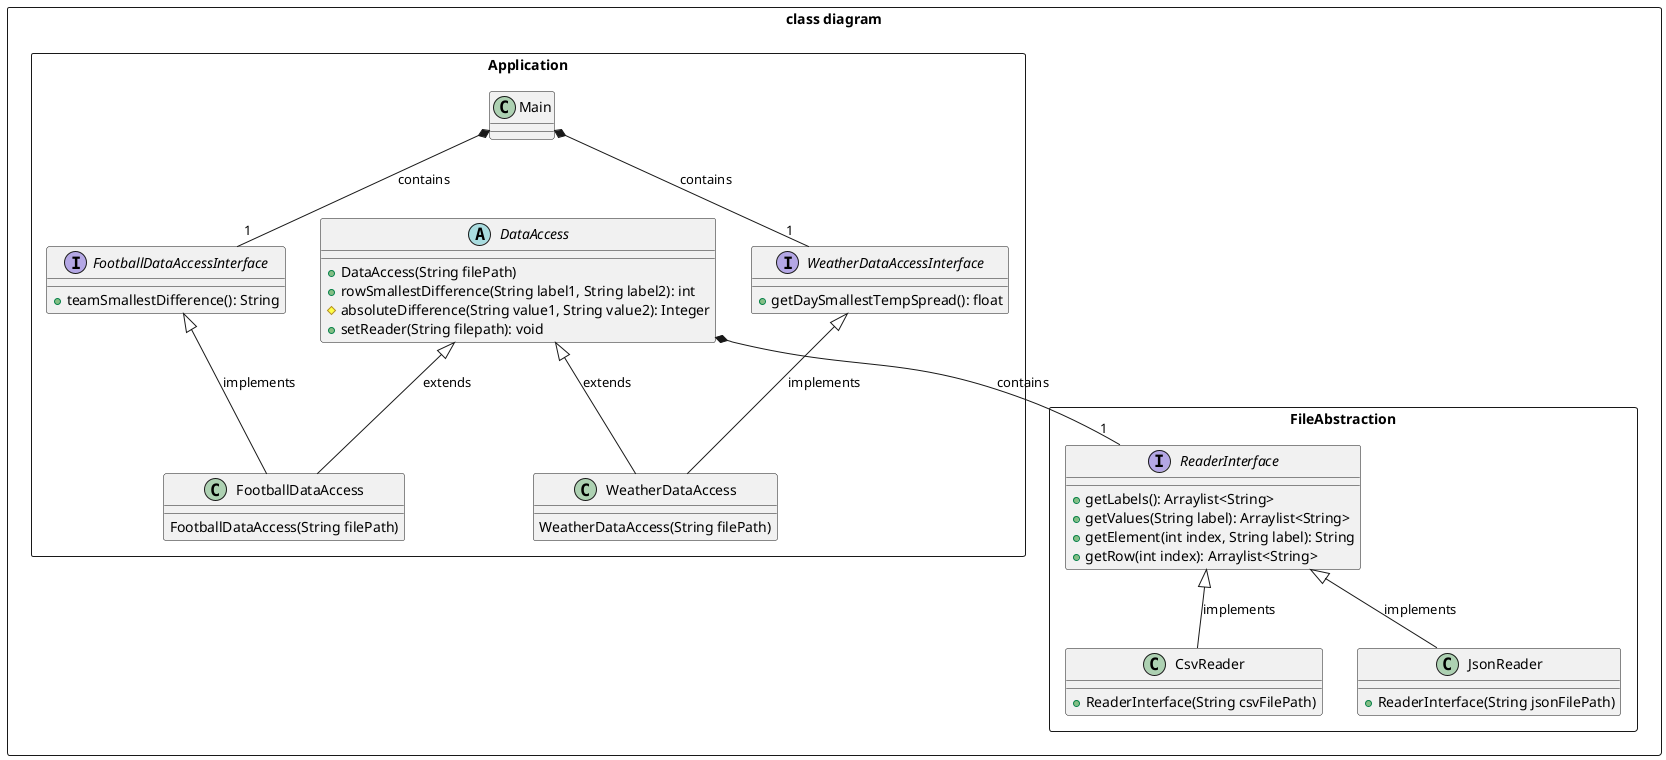 @startuml

rectangle "class diagram" { 
    rectangle Application {
        class Main 
        
        interface WeatherDataAccessInterface {
            + getDaySmallestTempSpread(): float
        }

        class WeatherDataAccess {
            WeatherDataAccess(String filePath)
        }

        interface FootballDataAccessInterface {
            + teamSmallestDifference(): String
        }

        class FootballDataAccess {
            FootballDataAccess(String filePath)
        }

        abstract class DataAccess {
            + DataAccess(String filePath)
            + rowSmallestDifference(String label1, String label2): int 
            # absoluteDifference(String value1, String value2): Integer
            + setReader(String filepath): void
        }
    }

    rectangle FileAbstraction {
        class CsvReader {
            + ReaderInterface(String csvFilePath)
        }

        class JsonReader {
            + ReaderInterface(String jsonFilePath)
            
        }

        interface ReaderInterface {
            + getLabels(): Arraylist<String>
            + getValues(String label): Arraylist<String>
            + getElement(int index, String label): String
            + getRow(int index): Arraylist<String>
        }
    }

    
}

WeatherDataAccessInterface <|-- WeatherDataAccess : implements
FootballDataAccessInterface <|-- FootballDataAccess : implements
DataAccess <|-- WeatherDataAccess : extends 
DataAccess <|-- FootballDataAccess : extends 

DataAccess *-- "1" ReaderInterface : contains
ReaderInterface <|-- CsvReader : implements
ReaderInterface <|-- JsonReader : implements

Main *-- "1" WeatherDataAccessInterface : contains
Main *-- "1" FootballDataAccessInterface : contains

@enduml